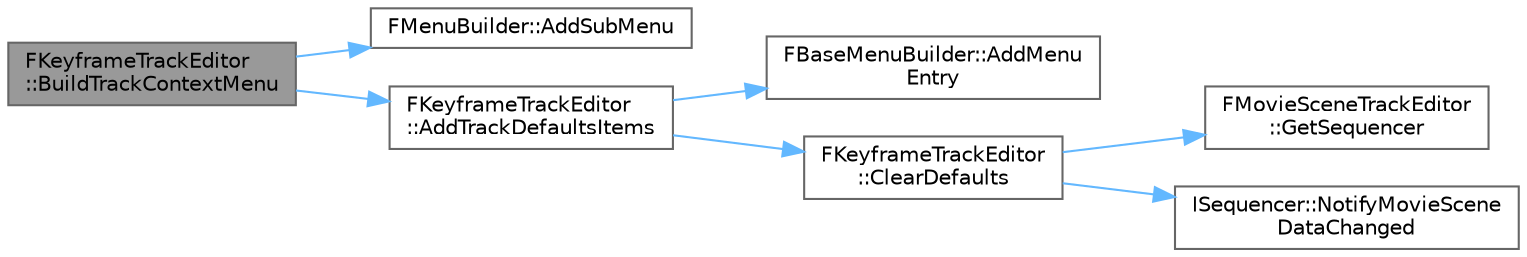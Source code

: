 digraph "FKeyframeTrackEditor::BuildTrackContextMenu"
{
 // INTERACTIVE_SVG=YES
 // LATEX_PDF_SIZE
  bgcolor="transparent";
  edge [fontname=Helvetica,fontsize=10,labelfontname=Helvetica,labelfontsize=10];
  node [fontname=Helvetica,fontsize=10,shape=box,height=0.2,width=0.4];
  rankdir="LR";
  Node1 [id="Node000001",label="FKeyframeTrackEditor\l::BuildTrackContextMenu",height=0.2,width=0.4,color="gray40", fillcolor="grey60", style="filled", fontcolor="black",tooltip="Builds the context menu for the track."];
  Node1 -> Node2 [id="edge1_Node000001_Node000002",color="steelblue1",style="solid",tooltip=" "];
  Node2 [id="Node000002",label="FMenuBuilder::AddSubMenu",height=0.2,width=0.4,color="grey40", fillcolor="white", style="filled",URL="$dd/d3a/classFMenuBuilder.html#ae5f9a1d54585b2dbc4016729689e8a01",tooltip="Adds a sub-menu which is a menu within a menu."];
  Node1 -> Node3 [id="edge2_Node000001_Node000003",color="steelblue1",style="solid",tooltip=" "];
  Node3 [id="Node000003",label="FKeyframeTrackEditor\l::AddTrackDefaultsItems",height=0.2,width=0.4,color="grey40", fillcolor="white", style="filled",URL="$dd/d48/classFKeyframeTrackEditor.html#a165ec49b5ac4ecb3bb4eab67e98e26aa",tooltip=" "];
  Node3 -> Node4 [id="edge3_Node000003_Node000004",color="steelblue1",style="solid",tooltip=" "];
  Node4 [id="Node000004",label="FBaseMenuBuilder::AddMenu\lEntry",height=0.2,width=0.4,color="grey40", fillcolor="white", style="filled",URL="$d9/dad/classFBaseMenuBuilder.html#a4e5af6f98a8e32a9454ea64b23910afe",tooltip="Adds a menu entry."];
  Node3 -> Node5 [id="edge4_Node000003_Node000005",color="steelblue1",style="solid",tooltip=" "];
  Node5 [id="Node000005",label="FKeyframeTrackEditor\l::ClearDefaults",height=0.2,width=0.4,color="grey40", fillcolor="white", style="filled",URL="$dd/d48/classFKeyframeTrackEditor.html#a5f8e496da3d9ecd2f5df9c26b4b17745",tooltip=" "];
  Node5 -> Node6 [id="edge5_Node000005_Node000006",color="steelblue1",style="solid",tooltip=" "];
  Node6 [id="Node000006",label="FMovieSceneTrackEditor\l::GetSequencer",height=0.2,width=0.4,color="grey40", fillcolor="white", style="filled",URL="$df/d4e/classFMovieSceneTrackEditor.html#a17cc04f08607798f17bf6c71b7d55aa6",tooltip=" "];
  Node5 -> Node7 [id="edge6_Node000005_Node000007",color="steelblue1",style="solid",tooltip=" "];
  Node7 [id="Node000007",label="ISequencer::NotifyMovieScene\lDataChanged",height=0.2,width=0.4,color="grey40", fillcolor="white", style="filled",URL="$d7/dde/classISequencer.html#ad8107aec1fc57fd249cc29a061b4b663",tooltip=" "];
}
